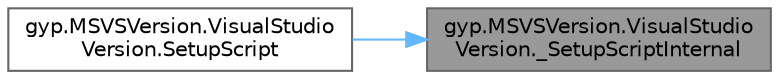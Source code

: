 digraph "gyp.MSVSVersion.VisualStudioVersion._SetupScriptInternal"
{
 // LATEX_PDF_SIZE
  bgcolor="transparent";
  edge [fontname=Helvetica,fontsize=10,labelfontname=Helvetica,labelfontsize=10];
  node [fontname=Helvetica,fontsize=10,shape=box,height=0.2,width=0.4];
  rankdir="RL";
  Node1 [id="Node000001",label="gyp.MSVSVersion.VisualStudio\lVersion._SetupScriptInternal",height=0.2,width=0.4,color="gray40", fillcolor="grey60", style="filled", fontcolor="black",tooltip=" "];
  Node1 -> Node2 [id="edge2_Node000001_Node000002",dir="back",color="steelblue1",style="solid",tooltip=" "];
  Node2 [id="Node000002",label="gyp.MSVSVersion.VisualStudio\lVersion.SetupScript",height=0.2,width=0.4,color="grey40", fillcolor="white", style="filled",URL="$classgyp_1_1_m_s_v_s_version_1_1_visual_studio_version.html#a9d0007bb6b8067e61b9a84d3d0c98993",tooltip=" "];
}
